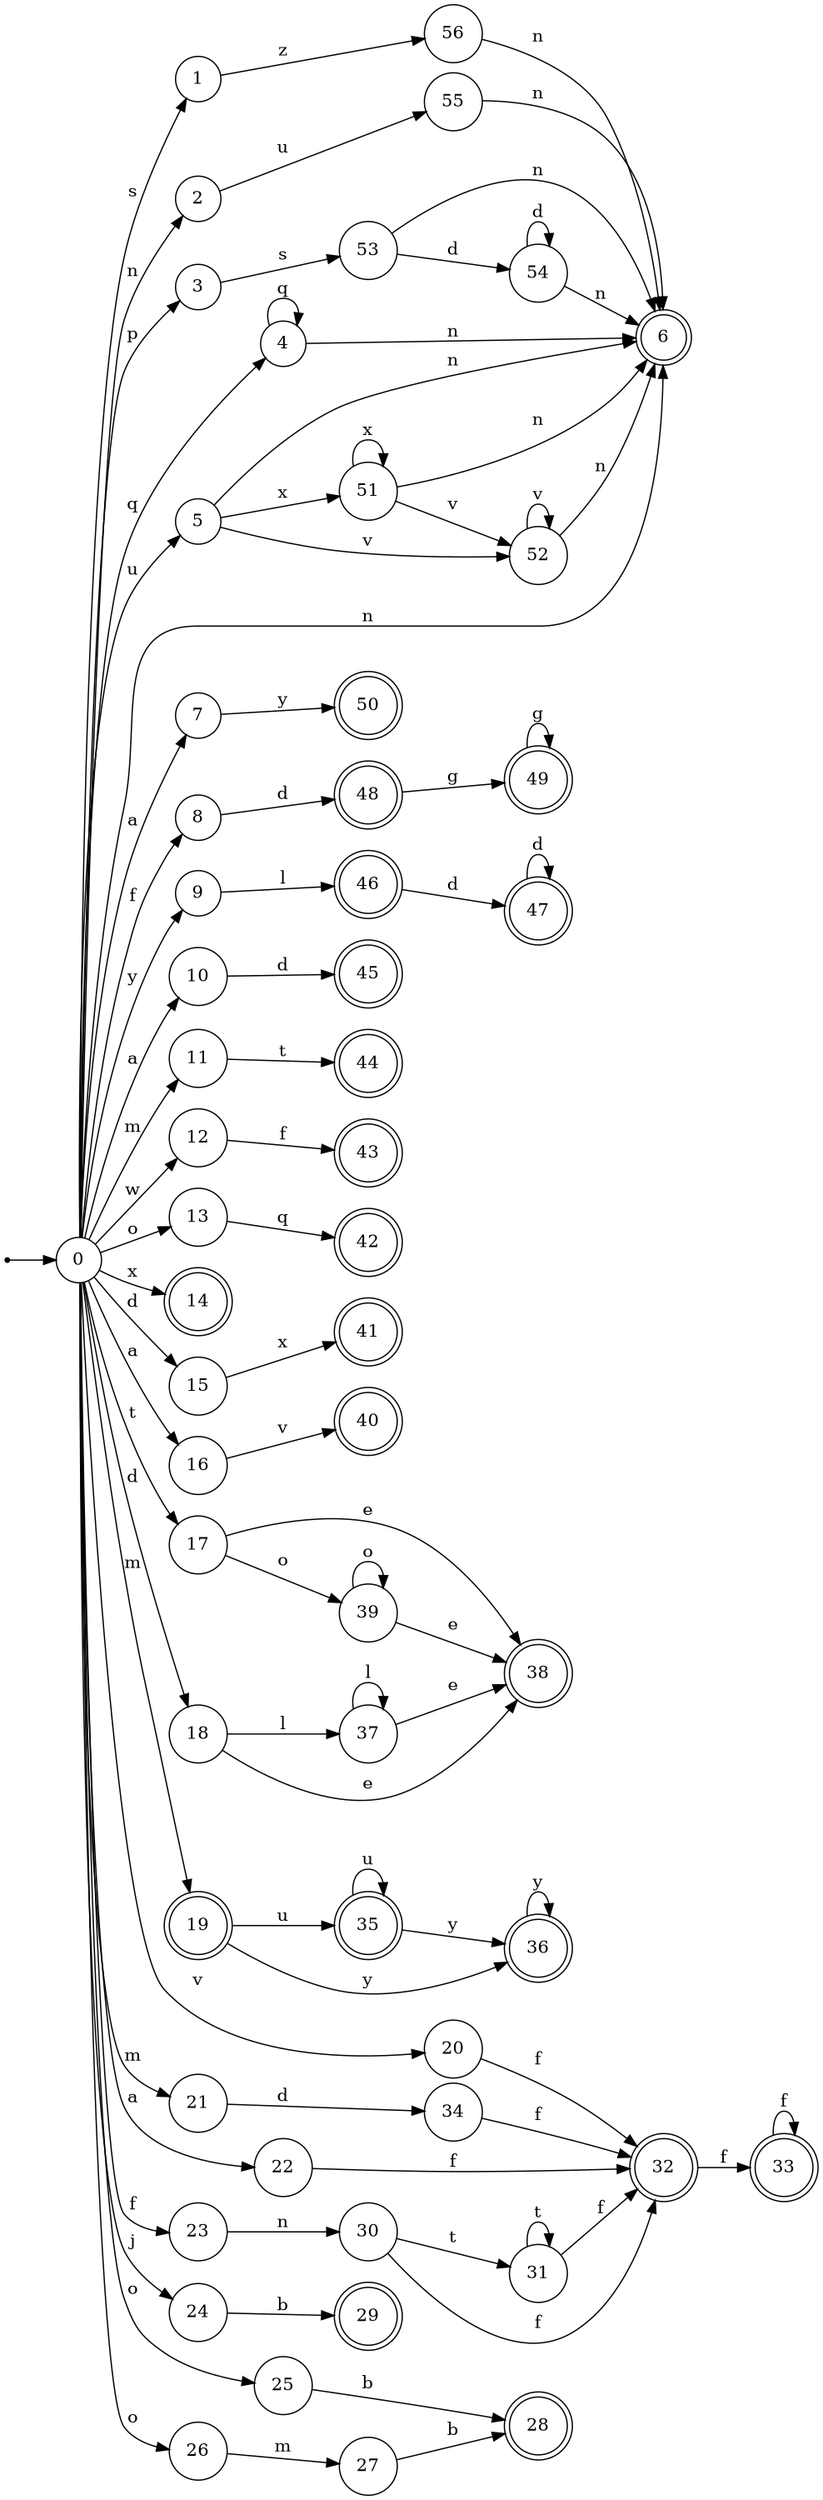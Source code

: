 digraph finite_state_machine {
rankdir=LR;
size="20,20";
node [shape = point]; "dummy0"
node [shape = circle]; "0";
"dummy0" -> "0";
node [shape = circle]; "1";
node [shape = circle]; "2";
node [shape = circle]; "3";
node [shape = circle]; "4";
node [shape = circle]; "5";
node [shape = doublecircle]; "6";node [shape = circle]; "7";
node [shape = circle]; "8";
node [shape = circle]; "9";
node [shape = circle]; "10";
node [shape = circle]; "11";
node [shape = circle]; "12";
node [shape = circle]; "13";
node [shape = doublecircle]; "14";node [shape = circle]; "15";
node [shape = circle]; "16";
node [shape = circle]; "17";
node [shape = circle]; "18";
node [shape = doublecircle]; "19";node [shape = circle]; "20";
node [shape = circle]; "21";
node [shape = circle]; "22";
node [shape = circle]; "23";
node [shape = circle]; "24";
node [shape = circle]; "25";
node [shape = circle]; "26";
node [shape = circle]; "27";
node [shape = doublecircle]; "28";node [shape = doublecircle]; "29";node [shape = circle]; "30";
node [shape = circle]; "31";
node [shape = doublecircle]; "32";node [shape = doublecircle]; "33";node [shape = circle]; "34";
node [shape = doublecircle]; "35";node [shape = doublecircle]; "36";node [shape = circle]; "37";
node [shape = doublecircle]; "38";node [shape = circle]; "39";
node [shape = doublecircle]; "40";node [shape = doublecircle]; "41";node [shape = doublecircle]; "42";node [shape = doublecircle]; "43";node [shape = doublecircle]; "44";node [shape = doublecircle]; "45";node [shape = doublecircle]; "46";node [shape = doublecircle]; "47";node [shape = doublecircle]; "48";node [shape = doublecircle]; "49";node [shape = doublecircle]; "50";node [shape = circle]; "51";
node [shape = circle]; "52";
node [shape = circle]; "53";
node [shape = circle]; "54";
node [shape = circle]; "55";
node [shape = circle]; "56";
"0" -> "1" [label = "s"];
 "0" -> "2" [label = "n"];
 "0" -> "6" [label = "n"];
 "0" -> "3" [label = "p"];
 "0" -> "4" [label = "q"];
 "0" -> "5" [label = "u"];
 "0" -> "16" [label = "a"];
 "0" -> "10" [label = "a"];
 "0" -> "22" [label = "a"];
 "0" -> "7" [label = "a"];
 "0" -> "8" [label = "f"];
 "0" -> "23" [label = "f"];
 "0" -> "9" [label = "y"];
 "0" -> "19" [label = "m"];
 "0" -> "11" [label = "m"];
 "0" -> "21" [label = "m"];
 "0" -> "12" [label = "w"];
 "0" -> "25" [label = "o"];
 "0" -> "26" [label = "o"];
 "0" -> "13" [label = "o"];
 "0" -> "14" [label = "x"];
 "0" -> "18" [label = "d"];
 "0" -> "15" [label = "d"];
 "0" -> "17" [label = "t"];
 "0" -> "20" [label = "v"];
 "0" -> "24" [label = "j"];
 "26" -> "27" [label = "m"];
 "27" -> "28" [label = "b"];
 "25" -> "28" [label = "b"];
 "24" -> "29" [label = "b"];
 "23" -> "30" [label = "n"];
 "30" -> "31" [label = "t"];
 "30" -> "32" [label = "f"];
 "32" -> "33" [label = "f"];
 "33" -> "33" [label = "f"];
 "31" -> "31" [label = "t"];
 "31" -> "32" [label = "f"];
 "22" -> "32" [label = "f"];
 "21" -> "34" [label = "d"];
 "34" -> "32" [label = "f"];
 "20" -> "32" [label = "f"];
 "19" -> "35" [label = "u"];
 "19" -> "36" [label = "y"];
 "36" -> "36" [label = "y"];
 "35" -> "35" [label = "u"];
 "35" -> "36" [label = "y"];
 "18" -> "37" [label = "l"];
 "18" -> "38" [label = "e"];
 "37" -> "37" [label = "l"];
 "37" -> "38" [label = "e"];
 "17" -> "39" [label = "o"];
 "17" -> "38" [label = "e"];
 "39" -> "39" [label = "o"];
 "39" -> "38" [label = "e"];
 "16" -> "40" [label = "v"];
 "15" -> "41" [label = "x"];
 "13" -> "42" [label = "q"];
 "12" -> "43" [label = "f"];
 "11" -> "44" [label = "t"];
 "10" -> "45" [label = "d"];
 "9" -> "46" [label = "l"];
 "46" -> "47" [label = "d"];
 "47" -> "47" [label = "d"];
 "8" -> "48" [label = "d"];
 "48" -> "49" [label = "g"];
 "49" -> "49" [label = "g"];
 "7" -> "50" [label = "y"];
 "5" -> "51" [label = "x"];
 "5" -> "52" [label = "v"];
 "5" -> "6" [label = "n"];
 "52" -> "52" [label = "v"];
 "52" -> "6" [label = "n"];
 "51" -> "51" [label = "x"];
 "51" -> "52" [label = "v"];
 "51" -> "6" [label = "n"];
 "4" -> "4" [label = "q"];
 "4" -> "6" [label = "n"];
 "3" -> "53" [label = "s"];
 "53" -> "54" [label = "d"];
 "53" -> "6" [label = "n"];
 "54" -> "54" [label = "d"];
 "54" -> "6" [label = "n"];
 "2" -> "55" [label = "u"];
 "55" -> "6" [label = "n"];
 "1" -> "56" [label = "z"];
 "56" -> "6" [label = "n"];
 }
